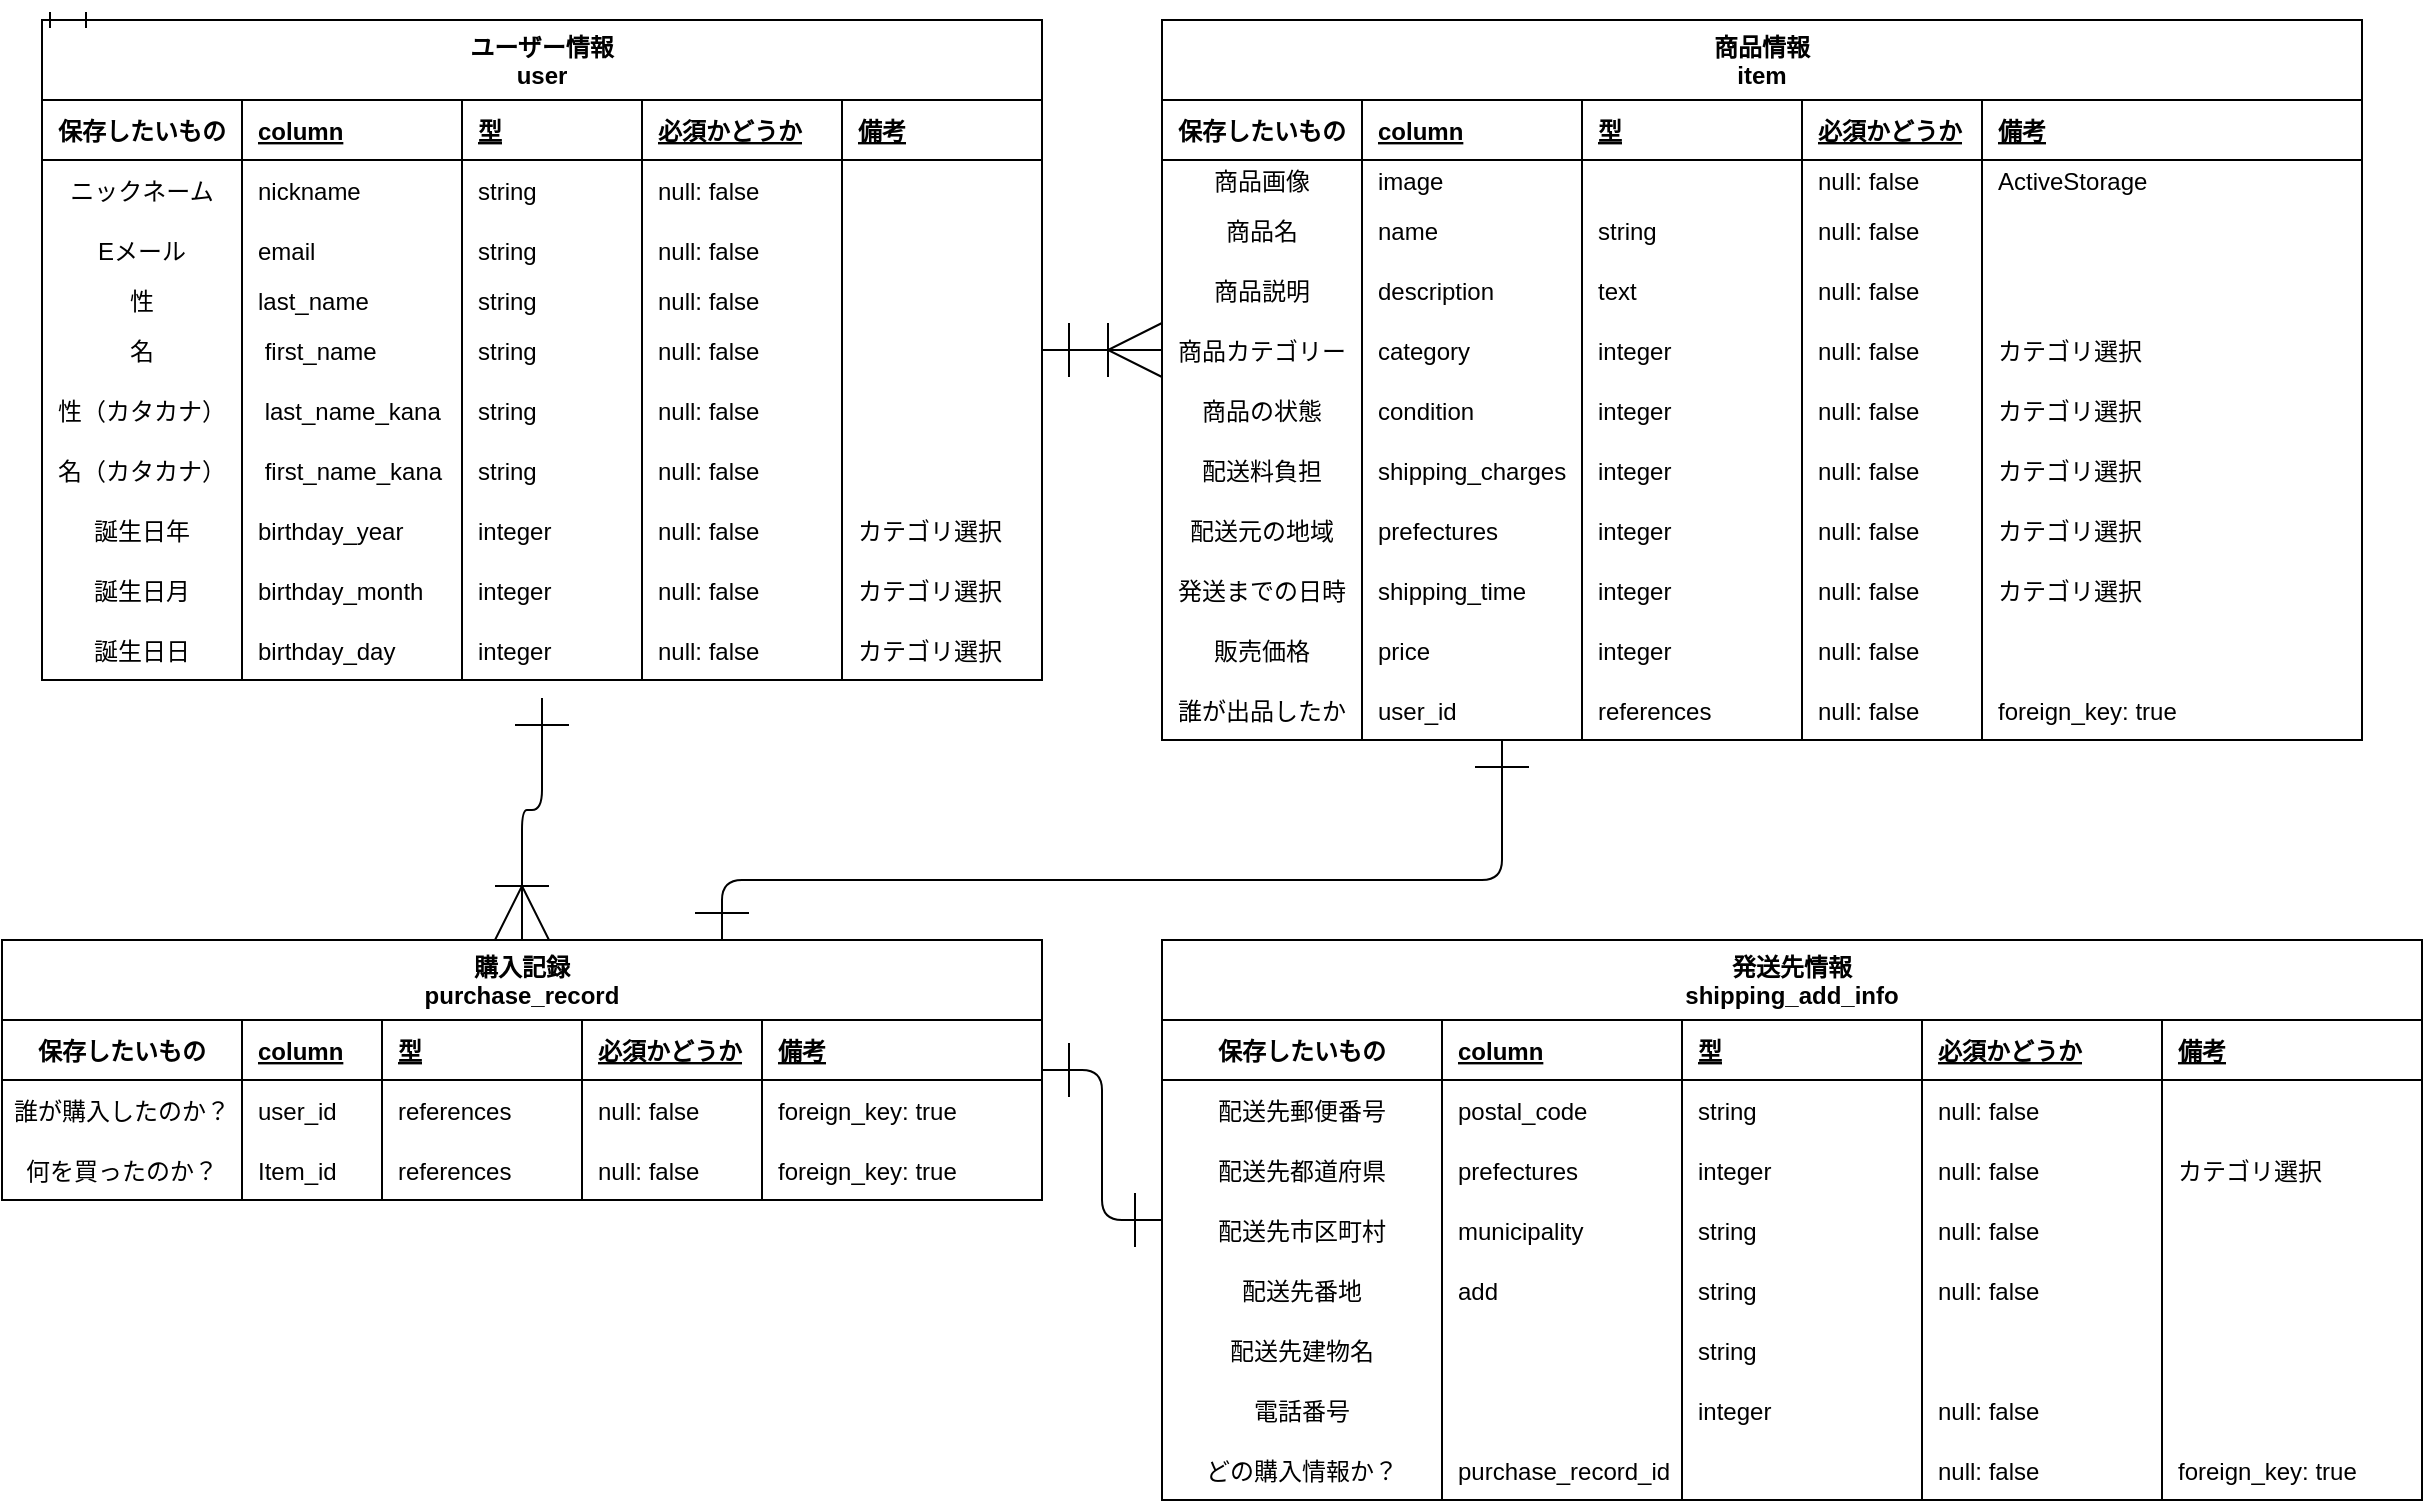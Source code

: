 <mxfile>
    <diagram id="cM_fN1VBo-i5EBFMYguv" name="ページ1">
        <mxGraphModel dx="1524" dy="680" grid="1" gridSize="10" guides="1" tooltips="1" connect="1" arrows="1" fold="1" page="1" pageScale="1" pageWidth="827" pageHeight="1169" math="0" shadow="0">
            <root>
                <mxCell id="0"/>
                <mxCell id="1" parent="0"/>
                <mxCell id="uvdAkfdV5YpjEirYYsNc-48" value="ユーザー情報&#10;user" style="shape=table;startSize=40;container=1;collapsible=1;childLayout=tableLayout;fixedRows=1;rowLines=0;fontStyle=1;align=center;resizeLast=1;" parent="1" vertex="1">
                    <mxGeometry x="10" y="240" width="500" height="330" as="geometry"/>
                </mxCell>
                <mxCell id="uvdAkfdV5YpjEirYYsNc-52" value="" style="shape=partialRectangle;collapsible=0;dropTarget=0;pointerEvents=0;fillColor=none;top=0;left=0;bottom=1;right=0;points=[[0,0.5],[1,0.5]];portConstraint=eastwest;" parent="uvdAkfdV5YpjEirYYsNc-48" vertex="1">
                    <mxGeometry y="40" width="500" height="30" as="geometry"/>
                </mxCell>
                <mxCell id="uvdAkfdV5YpjEirYYsNc-53" value="保存したいもの" style="shape=partialRectangle;connectable=0;fillColor=none;top=0;left=0;bottom=0;right=0;fontStyle=1;overflow=hidden;" parent="uvdAkfdV5YpjEirYYsNc-52" vertex="1">
                    <mxGeometry width="100" height="30" as="geometry"/>
                </mxCell>
                <mxCell id="uvdAkfdV5YpjEirYYsNc-54" value="column" style="shape=partialRectangle;connectable=0;fillColor=none;top=0;left=0;bottom=0;right=0;align=left;spacingLeft=6;fontStyle=5;overflow=hidden;" parent="uvdAkfdV5YpjEirYYsNc-52" vertex="1">
                    <mxGeometry x="100" width="110" height="30" as="geometry"/>
                </mxCell>
                <mxCell id="33" value="型" style="shape=partialRectangle;connectable=0;fillColor=none;top=0;left=0;bottom=0;right=0;align=left;spacingLeft=6;fontStyle=5;overflow=hidden;" parent="uvdAkfdV5YpjEirYYsNc-52" vertex="1">
                    <mxGeometry x="210" width="90" height="30" as="geometry"/>
                </mxCell>
                <mxCell id="uvdAkfdV5YpjEirYYsNc-62" value="必須かどうか" style="shape=partialRectangle;connectable=0;fillColor=none;top=0;left=0;bottom=0;right=0;align=left;spacingLeft=6;fontStyle=5;overflow=hidden;" parent="uvdAkfdV5YpjEirYYsNc-52" vertex="1">
                    <mxGeometry x="300" width="100" height="30" as="geometry"/>
                </mxCell>
                <mxCell id="66" value="備考" style="shape=partialRectangle;connectable=0;fillColor=none;top=0;left=0;bottom=0;right=0;align=left;spacingLeft=6;fontStyle=5;overflow=hidden;" vertex="1" parent="uvdAkfdV5YpjEirYYsNc-52">
                    <mxGeometry x="400" width="100" height="30" as="geometry"/>
                </mxCell>
                <mxCell id="uvdAkfdV5YpjEirYYsNc-55" value="" style="shape=partialRectangle;collapsible=0;dropTarget=0;pointerEvents=0;fillColor=none;top=0;left=0;bottom=0;right=0;points=[[0,0.5],[1,0.5]];portConstraint=eastwest;" parent="uvdAkfdV5YpjEirYYsNc-48" vertex="1">
                    <mxGeometry y="70" width="500" height="30" as="geometry"/>
                </mxCell>
                <mxCell id="uvdAkfdV5YpjEirYYsNc-56" value="ニックネーム" style="shape=partialRectangle;connectable=0;fillColor=none;top=0;left=0;bottom=0;right=0;editable=1;overflow=hidden;" parent="uvdAkfdV5YpjEirYYsNc-55" vertex="1">
                    <mxGeometry width="100" height="30" as="geometry"/>
                </mxCell>
                <mxCell id="uvdAkfdV5YpjEirYYsNc-57" value="nickname" style="shape=partialRectangle;connectable=0;fillColor=none;top=0;left=0;bottom=0;right=0;align=left;spacingLeft=6;overflow=hidden;" parent="uvdAkfdV5YpjEirYYsNc-55" vertex="1">
                    <mxGeometry x="100" width="110" height="30" as="geometry"/>
                </mxCell>
                <mxCell id="34" value="string" style="shape=partialRectangle;connectable=0;fillColor=none;top=0;left=0;bottom=0;right=0;align=left;spacingLeft=6;overflow=hidden;" parent="uvdAkfdV5YpjEirYYsNc-55" vertex="1">
                    <mxGeometry x="210" width="90" height="30" as="geometry"/>
                </mxCell>
                <mxCell id="uvdAkfdV5YpjEirYYsNc-63" value="null: false" style="shape=partialRectangle;connectable=0;fillColor=none;top=0;left=0;bottom=0;right=0;align=left;spacingLeft=6;overflow=hidden;" parent="uvdAkfdV5YpjEirYYsNc-55" vertex="1">
                    <mxGeometry x="300" width="100" height="30" as="geometry"/>
                </mxCell>
                <mxCell id="67" style="shape=partialRectangle;connectable=0;fillColor=none;top=0;left=0;bottom=0;right=0;align=left;spacingLeft=6;overflow=hidden;" vertex="1" parent="uvdAkfdV5YpjEirYYsNc-55">
                    <mxGeometry x="400" width="100" height="30" as="geometry"/>
                </mxCell>
                <mxCell id="uvdAkfdV5YpjEirYYsNc-58" value="" style="shape=partialRectangle;collapsible=0;dropTarget=0;pointerEvents=0;fillColor=none;top=0;left=0;bottom=0;right=0;points=[[0,0.5],[1,0.5]];portConstraint=eastwest;" parent="uvdAkfdV5YpjEirYYsNc-48" vertex="1">
                    <mxGeometry y="100" width="500" height="30" as="geometry"/>
                </mxCell>
                <mxCell id="uvdAkfdV5YpjEirYYsNc-59" value="Eメール" style="shape=partialRectangle;connectable=0;fillColor=none;top=0;left=0;bottom=0;right=0;editable=1;overflow=hidden;" parent="uvdAkfdV5YpjEirYYsNc-58" vertex="1">
                    <mxGeometry width="100" height="30" as="geometry"/>
                </mxCell>
                <mxCell id="uvdAkfdV5YpjEirYYsNc-60" value="email" style="shape=partialRectangle;connectable=0;fillColor=none;top=0;left=0;bottom=0;right=0;align=left;spacingLeft=6;overflow=hidden;" parent="uvdAkfdV5YpjEirYYsNc-58" vertex="1">
                    <mxGeometry x="100" width="110" height="30" as="geometry"/>
                </mxCell>
                <mxCell id="35" value="string" style="shape=partialRectangle;connectable=0;fillColor=none;top=0;left=0;bottom=0;right=0;align=left;spacingLeft=6;overflow=hidden;" parent="uvdAkfdV5YpjEirYYsNc-58" vertex="1">
                    <mxGeometry x="210" width="90" height="30" as="geometry"/>
                </mxCell>
                <mxCell id="uvdAkfdV5YpjEirYYsNc-64" value="null: false" style="shape=partialRectangle;connectable=0;fillColor=none;top=0;left=0;bottom=0;right=0;align=left;spacingLeft=6;overflow=hidden;" parent="uvdAkfdV5YpjEirYYsNc-58" vertex="1">
                    <mxGeometry x="300" width="100" height="30" as="geometry"/>
                </mxCell>
                <mxCell id="68" style="shape=partialRectangle;connectable=0;fillColor=none;top=0;left=0;bottom=0;right=0;align=left;spacingLeft=6;overflow=hidden;" vertex="1" parent="uvdAkfdV5YpjEirYYsNc-58">
                    <mxGeometry x="400" width="100" height="30" as="geometry"/>
                </mxCell>
                <mxCell id="uvdAkfdV5YpjEirYYsNc-80" value="" style="shape=partialRectangle;collapsible=0;dropTarget=0;pointerEvents=0;fillColor=none;top=0;left=0;bottom=0;right=0;points=[[0,0.5],[1,0.5]];portConstraint=eastwest;" parent="uvdAkfdV5YpjEirYYsNc-48" vertex="1">
                    <mxGeometry y="130" width="500" height="20" as="geometry"/>
                </mxCell>
                <mxCell id="uvdAkfdV5YpjEirYYsNc-81" value="性" style="shape=partialRectangle;connectable=0;fillColor=none;top=0;left=0;bottom=0;right=0;editable=1;overflow=hidden;" parent="uvdAkfdV5YpjEirYYsNc-80" vertex="1">
                    <mxGeometry width="100" height="20" as="geometry"/>
                </mxCell>
                <mxCell id="uvdAkfdV5YpjEirYYsNc-82" value="last_name" style="shape=partialRectangle;connectable=0;fillColor=none;top=0;left=0;bottom=0;right=0;align=left;spacingLeft=6;overflow=hidden;" parent="uvdAkfdV5YpjEirYYsNc-80" vertex="1">
                    <mxGeometry x="100" width="110" height="20" as="geometry"/>
                </mxCell>
                <mxCell id="36" value="string" style="shape=partialRectangle;connectable=0;fillColor=none;top=0;left=0;bottom=0;right=0;align=left;spacingLeft=6;overflow=hidden;" parent="uvdAkfdV5YpjEirYYsNc-80" vertex="1">
                    <mxGeometry x="210" width="90" height="20" as="geometry"/>
                </mxCell>
                <mxCell id="uvdAkfdV5YpjEirYYsNc-83" value="null: false" style="shape=partialRectangle;connectable=0;fillColor=none;top=0;left=0;bottom=0;right=0;align=left;spacingLeft=6;overflow=hidden;" parent="uvdAkfdV5YpjEirYYsNc-80" vertex="1">
                    <mxGeometry x="300" width="100" height="20" as="geometry"/>
                </mxCell>
                <mxCell id="69" style="shape=partialRectangle;connectable=0;fillColor=none;top=0;left=0;bottom=0;right=0;align=left;spacingLeft=6;overflow=hidden;" vertex="1" parent="uvdAkfdV5YpjEirYYsNc-80">
                    <mxGeometry x="400" width="100" height="20" as="geometry"/>
                </mxCell>
                <mxCell id="uvdAkfdV5YpjEirYYsNc-85" value="" style="shape=partialRectangle;collapsible=0;dropTarget=0;pointerEvents=0;fillColor=none;top=0;left=0;bottom=0;right=0;points=[[0,0.5],[1,0.5]];portConstraint=eastwest;" parent="uvdAkfdV5YpjEirYYsNc-48" vertex="1">
                    <mxGeometry y="150" width="500" height="30" as="geometry"/>
                </mxCell>
                <mxCell id="uvdAkfdV5YpjEirYYsNc-86" value="名" style="shape=partialRectangle;connectable=0;fillColor=none;top=0;left=0;bottom=0;right=0;editable=1;overflow=hidden;" parent="uvdAkfdV5YpjEirYYsNc-85" vertex="1">
                    <mxGeometry width="100" height="30" as="geometry"/>
                </mxCell>
                <mxCell id="uvdAkfdV5YpjEirYYsNc-87" value=" first_name" style="shape=partialRectangle;connectable=0;fillColor=none;top=0;left=0;bottom=0;right=0;align=left;spacingLeft=6;overflow=hidden;" parent="uvdAkfdV5YpjEirYYsNc-85" vertex="1">
                    <mxGeometry x="100" width="110" height="30" as="geometry"/>
                </mxCell>
                <mxCell id="37" value="string" style="shape=partialRectangle;connectable=0;fillColor=none;top=0;left=0;bottom=0;right=0;align=left;spacingLeft=6;overflow=hidden;" parent="uvdAkfdV5YpjEirYYsNc-85" vertex="1">
                    <mxGeometry x="210" width="90" height="30" as="geometry"/>
                </mxCell>
                <mxCell id="uvdAkfdV5YpjEirYYsNc-88" value="null: false" style="shape=partialRectangle;connectable=0;fillColor=none;top=0;left=0;bottom=0;right=0;align=left;spacingLeft=6;overflow=hidden;" parent="uvdAkfdV5YpjEirYYsNc-85" vertex="1">
                    <mxGeometry x="300" width="100" height="30" as="geometry"/>
                </mxCell>
                <mxCell id="70" style="shape=partialRectangle;connectable=0;fillColor=none;top=0;left=0;bottom=0;right=0;align=left;spacingLeft=6;overflow=hidden;" vertex="1" parent="uvdAkfdV5YpjEirYYsNc-85">
                    <mxGeometry x="400" width="100" height="30" as="geometry"/>
                </mxCell>
                <mxCell id="uvdAkfdV5YpjEirYYsNc-90" value="" style="shape=partialRectangle;collapsible=0;dropTarget=0;pointerEvents=0;fillColor=none;top=0;left=0;bottom=0;right=0;points=[[0,0.5],[1,0.5]];portConstraint=eastwest;" parent="uvdAkfdV5YpjEirYYsNc-48" vertex="1">
                    <mxGeometry y="180" width="500" height="30" as="geometry"/>
                </mxCell>
                <mxCell id="uvdAkfdV5YpjEirYYsNc-91" value="性（カタカナ）" style="shape=partialRectangle;connectable=0;fillColor=none;top=0;left=0;bottom=0;right=0;editable=1;overflow=hidden;" parent="uvdAkfdV5YpjEirYYsNc-90" vertex="1">
                    <mxGeometry width="100" height="30" as="geometry"/>
                </mxCell>
                <mxCell id="uvdAkfdV5YpjEirYYsNc-92" value=" last_name_kana" style="shape=partialRectangle;connectable=0;fillColor=none;top=0;left=0;bottom=0;right=0;align=left;spacingLeft=6;overflow=hidden;" parent="uvdAkfdV5YpjEirYYsNc-90" vertex="1">
                    <mxGeometry x="100" width="110" height="30" as="geometry"/>
                </mxCell>
                <mxCell id="38" value="string" style="shape=partialRectangle;connectable=0;fillColor=none;top=0;left=0;bottom=0;right=0;align=left;spacingLeft=6;overflow=hidden;" parent="uvdAkfdV5YpjEirYYsNc-90" vertex="1">
                    <mxGeometry x="210" width="90" height="30" as="geometry"/>
                </mxCell>
                <mxCell id="uvdAkfdV5YpjEirYYsNc-93" value="null: false" style="shape=partialRectangle;connectable=0;fillColor=none;top=0;left=0;bottom=0;right=0;align=left;spacingLeft=6;overflow=hidden;" parent="uvdAkfdV5YpjEirYYsNc-90" vertex="1">
                    <mxGeometry x="300" width="100" height="30" as="geometry"/>
                </mxCell>
                <mxCell id="71" style="shape=partialRectangle;connectable=0;fillColor=none;top=0;left=0;bottom=0;right=0;align=left;spacingLeft=6;overflow=hidden;" vertex="1" parent="uvdAkfdV5YpjEirYYsNc-90">
                    <mxGeometry x="400" width="100" height="30" as="geometry"/>
                </mxCell>
                <mxCell id="uvdAkfdV5YpjEirYYsNc-95" value="" style="shape=partialRectangle;collapsible=0;dropTarget=0;pointerEvents=0;fillColor=none;top=0;left=0;bottom=0;right=0;points=[[0,0.5],[1,0.5]];portConstraint=eastwest;" parent="uvdAkfdV5YpjEirYYsNc-48" vertex="1">
                    <mxGeometry y="210" width="500" height="30" as="geometry"/>
                </mxCell>
                <mxCell id="uvdAkfdV5YpjEirYYsNc-96" value="名（カタカナ）" style="shape=partialRectangle;connectable=0;fillColor=none;top=0;left=0;bottom=0;right=0;editable=1;overflow=hidden;" parent="uvdAkfdV5YpjEirYYsNc-95" vertex="1">
                    <mxGeometry width="100" height="30" as="geometry"/>
                </mxCell>
                <mxCell id="uvdAkfdV5YpjEirYYsNc-97" value=" first_name_kana" style="shape=partialRectangle;connectable=0;fillColor=none;top=0;left=0;bottom=0;right=0;align=left;spacingLeft=6;overflow=hidden;" parent="uvdAkfdV5YpjEirYYsNc-95" vertex="1">
                    <mxGeometry x="100" width="110" height="30" as="geometry"/>
                </mxCell>
                <mxCell id="39" value="string" style="shape=partialRectangle;connectable=0;fillColor=none;top=0;left=0;bottom=0;right=0;align=left;spacingLeft=6;overflow=hidden;" parent="uvdAkfdV5YpjEirYYsNc-95" vertex="1">
                    <mxGeometry x="210" width="90" height="30" as="geometry"/>
                </mxCell>
                <mxCell id="uvdAkfdV5YpjEirYYsNc-98" value="null: false" style="shape=partialRectangle;connectable=0;fillColor=none;top=0;left=0;bottom=0;right=0;align=left;spacingLeft=6;overflow=hidden;" parent="uvdAkfdV5YpjEirYYsNc-95" vertex="1">
                    <mxGeometry x="300" width="100" height="30" as="geometry"/>
                </mxCell>
                <mxCell id="72" style="shape=partialRectangle;connectable=0;fillColor=none;top=0;left=0;bottom=0;right=0;align=left;spacingLeft=6;overflow=hidden;" vertex="1" parent="uvdAkfdV5YpjEirYYsNc-95">
                    <mxGeometry x="400" width="100" height="30" as="geometry"/>
                </mxCell>
                <mxCell id="uvdAkfdV5YpjEirYYsNc-100" value="" style="shape=partialRectangle;collapsible=0;dropTarget=0;pointerEvents=0;fillColor=none;top=0;left=0;bottom=0;right=0;points=[[0,0.5],[1,0.5]];portConstraint=eastwest;" parent="uvdAkfdV5YpjEirYYsNc-48" vertex="1">
                    <mxGeometry y="240" width="500" height="30" as="geometry"/>
                </mxCell>
                <mxCell id="uvdAkfdV5YpjEirYYsNc-101" value="誕生日年" style="shape=partialRectangle;connectable=0;fillColor=none;top=0;left=0;bottom=0;right=0;editable=1;overflow=hidden;" parent="uvdAkfdV5YpjEirYYsNc-100" vertex="1">
                    <mxGeometry width="100" height="30" as="geometry"/>
                </mxCell>
                <mxCell id="uvdAkfdV5YpjEirYYsNc-102" value="birthday_year" style="shape=partialRectangle;connectable=0;fillColor=none;top=0;left=0;bottom=0;right=0;align=left;spacingLeft=6;overflow=hidden;" parent="uvdAkfdV5YpjEirYYsNc-100" vertex="1">
                    <mxGeometry x="100" width="110" height="30" as="geometry"/>
                </mxCell>
                <mxCell id="40" value="integer" style="shape=partialRectangle;connectable=0;fillColor=none;top=0;left=0;bottom=0;right=0;align=left;spacingLeft=6;overflow=hidden;" parent="uvdAkfdV5YpjEirYYsNc-100" vertex="1">
                    <mxGeometry x="210" width="90" height="30" as="geometry"/>
                </mxCell>
                <mxCell id="uvdAkfdV5YpjEirYYsNc-103" value="null: false" style="shape=partialRectangle;connectable=0;fillColor=none;top=0;left=0;bottom=0;right=0;align=left;spacingLeft=6;overflow=hidden;" parent="uvdAkfdV5YpjEirYYsNc-100" vertex="1">
                    <mxGeometry x="300" width="100" height="30" as="geometry"/>
                </mxCell>
                <mxCell id="73" value="カテゴリ選択" style="shape=partialRectangle;connectable=0;fillColor=none;top=0;left=0;bottom=0;right=0;align=left;spacingLeft=6;overflow=hidden;" vertex="1" parent="uvdAkfdV5YpjEirYYsNc-100">
                    <mxGeometry x="400" width="100" height="30" as="geometry"/>
                </mxCell>
                <mxCell id="uvdAkfdV5YpjEirYYsNc-146" value="" style="shape=partialRectangle;collapsible=0;dropTarget=0;pointerEvents=0;fillColor=none;top=0;left=0;bottom=0;right=0;points=[[0,0.5],[1,0.5]];portConstraint=eastwest;" parent="uvdAkfdV5YpjEirYYsNc-48" vertex="1">
                    <mxGeometry y="270" width="500" height="30" as="geometry"/>
                </mxCell>
                <mxCell id="uvdAkfdV5YpjEirYYsNc-147" value="誕生日月" style="shape=partialRectangle;connectable=0;fillColor=none;top=0;left=0;bottom=0;right=0;editable=1;overflow=hidden;" parent="uvdAkfdV5YpjEirYYsNc-146" vertex="1">
                    <mxGeometry width="100" height="30" as="geometry"/>
                </mxCell>
                <mxCell id="uvdAkfdV5YpjEirYYsNc-148" value="birthday_month" style="shape=partialRectangle;connectable=0;fillColor=none;top=0;left=0;bottom=0;right=0;align=left;spacingLeft=6;overflow=hidden;" parent="uvdAkfdV5YpjEirYYsNc-146" vertex="1">
                    <mxGeometry x="100" width="110" height="30" as="geometry"/>
                </mxCell>
                <mxCell id="41" value="integer" style="shape=partialRectangle;connectable=0;fillColor=none;top=0;left=0;bottom=0;right=0;align=left;spacingLeft=6;overflow=hidden;" parent="uvdAkfdV5YpjEirYYsNc-146" vertex="1">
                    <mxGeometry x="210" width="90" height="30" as="geometry"/>
                </mxCell>
                <mxCell id="uvdAkfdV5YpjEirYYsNc-149" value="null: false" style="shape=partialRectangle;connectable=0;fillColor=none;top=0;left=0;bottom=0;right=0;align=left;spacingLeft=6;overflow=hidden;" parent="uvdAkfdV5YpjEirYYsNc-146" vertex="1">
                    <mxGeometry x="300" width="100" height="30" as="geometry"/>
                </mxCell>
                <mxCell id="74" value="カテゴリ選択" style="shape=partialRectangle;connectable=0;fillColor=none;top=0;left=0;bottom=0;right=0;align=left;spacingLeft=6;overflow=hidden;" vertex="1" parent="uvdAkfdV5YpjEirYYsNc-146">
                    <mxGeometry x="400" width="100" height="30" as="geometry"/>
                </mxCell>
                <mxCell id="uvdAkfdV5YpjEirYYsNc-151" value="" style="shape=partialRectangle;collapsible=0;dropTarget=0;pointerEvents=0;fillColor=none;top=0;left=0;bottom=0;right=0;points=[[0,0.5],[1,0.5]];portConstraint=eastwest;" parent="uvdAkfdV5YpjEirYYsNc-48" vertex="1">
                    <mxGeometry y="300" width="500" height="30" as="geometry"/>
                </mxCell>
                <mxCell id="uvdAkfdV5YpjEirYYsNc-152" value="誕生日日" style="shape=partialRectangle;connectable=0;fillColor=none;top=0;left=0;bottom=0;right=0;editable=1;overflow=hidden;" parent="uvdAkfdV5YpjEirYYsNc-151" vertex="1">
                    <mxGeometry width="100" height="30" as="geometry"/>
                </mxCell>
                <mxCell id="uvdAkfdV5YpjEirYYsNc-153" value="birthday_day" style="shape=partialRectangle;connectable=0;fillColor=none;top=0;left=0;bottom=0;right=0;align=left;spacingLeft=6;overflow=hidden;" parent="uvdAkfdV5YpjEirYYsNc-151" vertex="1">
                    <mxGeometry x="100" width="110" height="30" as="geometry"/>
                </mxCell>
                <mxCell id="42" value="integer" style="shape=partialRectangle;connectable=0;fillColor=none;top=0;left=0;bottom=0;right=0;align=left;spacingLeft=6;overflow=hidden;" parent="uvdAkfdV5YpjEirYYsNc-151" vertex="1">
                    <mxGeometry x="210" width="90" height="30" as="geometry"/>
                </mxCell>
                <mxCell id="uvdAkfdV5YpjEirYYsNc-154" value="null: false" style="shape=partialRectangle;connectable=0;fillColor=none;top=0;left=0;bottom=0;right=0;align=left;spacingLeft=6;overflow=hidden;" parent="uvdAkfdV5YpjEirYYsNc-151" vertex="1">
                    <mxGeometry x="300" width="100" height="30" as="geometry"/>
                </mxCell>
                <mxCell id="75" value="カテゴリ選択" style="shape=partialRectangle;connectable=0;fillColor=none;top=0;left=0;bottom=0;right=0;align=left;spacingLeft=6;overflow=hidden;" vertex="1" parent="uvdAkfdV5YpjEirYYsNc-151">
                    <mxGeometry x="400" width="100" height="30" as="geometry"/>
                </mxCell>
                <mxCell id="uvdAkfdV5YpjEirYYsNc-161" value="商品情報&#10;item" style="shape=table;startSize=40;container=1;collapsible=1;childLayout=tableLayout;fixedRows=1;rowLines=0;fontStyle=1;align=center;resizeLast=1;" parent="1" vertex="1">
                    <mxGeometry x="570" y="240" width="600" height="360" as="geometry"/>
                </mxCell>
                <mxCell id="uvdAkfdV5YpjEirYYsNc-162" value="" style="shape=partialRectangle;collapsible=0;dropTarget=0;pointerEvents=0;fillColor=none;top=0;left=0;bottom=1;right=0;points=[[0,0.5],[1,0.5]];portConstraint=eastwest;" parent="uvdAkfdV5YpjEirYYsNc-161" vertex="1">
                    <mxGeometry y="40" width="600" height="30" as="geometry"/>
                </mxCell>
                <mxCell id="uvdAkfdV5YpjEirYYsNc-163" value="保存したいもの" style="shape=partialRectangle;connectable=0;fillColor=none;top=0;left=0;bottom=0;right=0;fontStyle=1;overflow=hidden;" parent="uvdAkfdV5YpjEirYYsNc-162" vertex="1">
                    <mxGeometry width="100" height="30" as="geometry"/>
                </mxCell>
                <mxCell id="uvdAkfdV5YpjEirYYsNc-164" value="column" style="shape=partialRectangle;connectable=0;fillColor=none;top=0;left=0;bottom=0;right=0;align=left;spacingLeft=6;fontStyle=5;overflow=hidden;" parent="uvdAkfdV5YpjEirYYsNc-162" vertex="1">
                    <mxGeometry x="100" width="110" height="30" as="geometry"/>
                </mxCell>
                <mxCell id="55" value="型" style="shape=partialRectangle;connectable=0;fillColor=none;top=0;left=0;bottom=0;right=0;align=left;spacingLeft=6;fontStyle=5;overflow=hidden;" parent="uvdAkfdV5YpjEirYYsNc-162" vertex="1">
                    <mxGeometry x="210" width="110" height="30" as="geometry"/>
                </mxCell>
                <mxCell id="uvdAkfdV5YpjEirYYsNc-165" value="必須かどうか" style="shape=partialRectangle;connectable=0;fillColor=none;top=0;left=0;bottom=0;right=0;align=left;spacingLeft=6;fontStyle=5;overflow=hidden;" parent="uvdAkfdV5YpjEirYYsNc-162" vertex="1">
                    <mxGeometry x="320" width="90" height="30" as="geometry"/>
                </mxCell>
                <mxCell id="79" value="備考" style="shape=partialRectangle;connectable=0;fillColor=none;top=0;left=0;bottom=0;right=0;align=left;spacingLeft=6;fontStyle=5;overflow=hidden;" vertex="1" parent="uvdAkfdV5YpjEirYYsNc-162">
                    <mxGeometry x="410" width="190" height="30" as="geometry"/>
                </mxCell>
                <mxCell id="uvdAkfdV5YpjEirYYsNc-167" value="" style="shape=partialRectangle;collapsible=0;dropTarget=0;pointerEvents=0;fillColor=none;top=0;left=0;bottom=0;right=0;points=[[0,0.5],[1,0.5]];portConstraint=eastwest;" parent="uvdAkfdV5YpjEirYYsNc-161" vertex="1">
                    <mxGeometry y="70" width="600" height="20" as="geometry"/>
                </mxCell>
                <mxCell id="uvdAkfdV5YpjEirYYsNc-168" value="商品画像" style="shape=partialRectangle;connectable=0;fillColor=none;top=0;left=0;bottom=0;right=0;editable=1;overflow=hidden;" parent="uvdAkfdV5YpjEirYYsNc-167" vertex="1">
                    <mxGeometry width="100" height="20" as="geometry"/>
                </mxCell>
                <mxCell id="uvdAkfdV5YpjEirYYsNc-169" value="image" style="shape=partialRectangle;connectable=0;fillColor=none;top=0;left=0;bottom=0;right=0;align=left;spacingLeft=6;overflow=hidden;" parent="uvdAkfdV5YpjEirYYsNc-167" vertex="1">
                    <mxGeometry x="100" width="110" height="20" as="geometry"/>
                </mxCell>
                <mxCell id="56" style="shape=partialRectangle;connectable=0;fillColor=none;top=0;left=0;bottom=0;right=0;align=left;spacingLeft=6;overflow=hidden;" parent="uvdAkfdV5YpjEirYYsNc-167" vertex="1">
                    <mxGeometry x="210" width="110" height="20" as="geometry"/>
                </mxCell>
                <mxCell id="uvdAkfdV5YpjEirYYsNc-170" value="null: false" style="shape=partialRectangle;connectable=0;fillColor=none;top=0;left=0;bottom=0;right=0;align=left;spacingLeft=6;overflow=hidden;" parent="uvdAkfdV5YpjEirYYsNc-167" vertex="1">
                    <mxGeometry x="320" width="90" height="20" as="geometry"/>
                </mxCell>
                <mxCell id="80" value="ActiveStorage" style="shape=partialRectangle;connectable=0;fillColor=none;top=0;left=0;bottom=0;right=0;align=left;spacingLeft=6;overflow=hidden;" vertex="1" parent="uvdAkfdV5YpjEirYYsNc-167">
                    <mxGeometry x="410" width="190" height="20" as="geometry"/>
                </mxCell>
                <mxCell id="uvdAkfdV5YpjEirYYsNc-172" value="" style="shape=partialRectangle;collapsible=0;dropTarget=0;pointerEvents=0;fillColor=none;top=0;left=0;bottom=0;right=0;points=[[0,0.5],[1,0.5]];portConstraint=eastwest;" parent="uvdAkfdV5YpjEirYYsNc-161" vertex="1">
                    <mxGeometry y="90" width="600" height="30" as="geometry"/>
                </mxCell>
                <mxCell id="uvdAkfdV5YpjEirYYsNc-173" value="商品名" style="shape=partialRectangle;connectable=0;fillColor=none;top=0;left=0;bottom=0;right=0;editable=1;overflow=hidden;" parent="uvdAkfdV5YpjEirYYsNc-172" vertex="1">
                    <mxGeometry width="100" height="30" as="geometry"/>
                </mxCell>
                <mxCell id="uvdAkfdV5YpjEirYYsNc-174" value="name" style="shape=partialRectangle;connectable=0;fillColor=none;top=0;left=0;bottom=0;right=0;align=left;spacingLeft=6;overflow=hidden;" parent="uvdAkfdV5YpjEirYYsNc-172" vertex="1">
                    <mxGeometry x="100" width="110" height="30" as="geometry"/>
                </mxCell>
                <mxCell id="57" value="string" style="shape=partialRectangle;connectable=0;fillColor=none;top=0;left=0;bottom=0;right=0;align=left;spacingLeft=6;overflow=hidden;" parent="uvdAkfdV5YpjEirYYsNc-172" vertex="1">
                    <mxGeometry x="210" width="110" height="30" as="geometry"/>
                </mxCell>
                <mxCell id="uvdAkfdV5YpjEirYYsNc-175" value="null: false" style="shape=partialRectangle;connectable=0;fillColor=none;top=0;left=0;bottom=0;right=0;align=left;spacingLeft=6;overflow=hidden;" parent="uvdAkfdV5YpjEirYYsNc-172" vertex="1">
                    <mxGeometry x="320" width="90" height="30" as="geometry"/>
                </mxCell>
                <mxCell id="81" style="shape=partialRectangle;connectable=0;fillColor=none;top=0;left=0;bottom=0;right=0;align=left;spacingLeft=6;overflow=hidden;" vertex="1" parent="uvdAkfdV5YpjEirYYsNc-172">
                    <mxGeometry x="410" width="190" height="30" as="geometry"/>
                </mxCell>
                <mxCell id="uvdAkfdV5YpjEirYYsNc-177" value="" style="shape=partialRectangle;collapsible=0;dropTarget=0;pointerEvents=0;fillColor=none;top=0;left=0;bottom=0;right=0;points=[[0,0.5],[1,0.5]];portConstraint=eastwest;" parent="uvdAkfdV5YpjEirYYsNc-161" vertex="1">
                    <mxGeometry y="120" width="600" height="30" as="geometry"/>
                </mxCell>
                <mxCell id="uvdAkfdV5YpjEirYYsNc-178" value="商品説明" style="shape=partialRectangle;connectable=0;fillColor=none;top=0;left=0;bottom=0;right=0;editable=1;overflow=hidden;" parent="uvdAkfdV5YpjEirYYsNc-177" vertex="1">
                    <mxGeometry width="100" height="30" as="geometry"/>
                </mxCell>
                <mxCell id="uvdAkfdV5YpjEirYYsNc-179" value="description" style="shape=partialRectangle;connectable=0;fillColor=none;top=0;left=0;bottom=0;right=0;align=left;spacingLeft=6;overflow=hidden;" parent="uvdAkfdV5YpjEirYYsNc-177" vertex="1">
                    <mxGeometry x="100" width="110" height="30" as="geometry"/>
                </mxCell>
                <mxCell id="58" value="text" style="shape=partialRectangle;connectable=0;fillColor=none;top=0;left=0;bottom=0;right=0;align=left;spacingLeft=6;overflow=hidden;" parent="uvdAkfdV5YpjEirYYsNc-177" vertex="1">
                    <mxGeometry x="210" width="110" height="30" as="geometry"/>
                </mxCell>
                <mxCell id="uvdAkfdV5YpjEirYYsNc-180" value="null: false" style="shape=partialRectangle;connectable=0;fillColor=none;top=0;left=0;bottom=0;right=0;align=left;spacingLeft=6;overflow=hidden;" parent="uvdAkfdV5YpjEirYYsNc-177" vertex="1">
                    <mxGeometry x="320" width="90" height="30" as="geometry"/>
                </mxCell>
                <mxCell id="82" style="shape=partialRectangle;connectable=0;fillColor=none;top=0;left=0;bottom=0;right=0;align=left;spacingLeft=6;overflow=hidden;" vertex="1" parent="uvdAkfdV5YpjEirYYsNc-177">
                    <mxGeometry x="410" width="190" height="30" as="geometry"/>
                </mxCell>
                <mxCell id="uvdAkfdV5YpjEirYYsNc-182" value="" style="shape=partialRectangle;collapsible=0;dropTarget=0;pointerEvents=0;fillColor=none;top=0;left=0;bottom=0;right=0;points=[[0,0.5],[1,0.5]];portConstraint=eastwest;" parent="uvdAkfdV5YpjEirYYsNc-161" vertex="1">
                    <mxGeometry y="150" width="600" height="30" as="geometry"/>
                </mxCell>
                <mxCell id="uvdAkfdV5YpjEirYYsNc-183" value="商品カテゴリー" style="shape=partialRectangle;connectable=0;fillColor=none;top=0;left=0;bottom=0;right=0;editable=1;overflow=hidden;" parent="uvdAkfdV5YpjEirYYsNc-182" vertex="1">
                    <mxGeometry width="100" height="30" as="geometry"/>
                </mxCell>
                <mxCell id="uvdAkfdV5YpjEirYYsNc-184" value="category" style="shape=partialRectangle;connectable=0;fillColor=none;top=0;left=0;bottom=0;right=0;align=left;spacingLeft=6;overflow=hidden;" parent="uvdAkfdV5YpjEirYYsNc-182" vertex="1">
                    <mxGeometry x="100" width="110" height="30" as="geometry"/>
                </mxCell>
                <mxCell id="59" value="integer" style="shape=partialRectangle;connectable=0;fillColor=none;top=0;left=0;bottom=0;right=0;align=left;spacingLeft=6;overflow=hidden;" parent="uvdAkfdV5YpjEirYYsNc-182" vertex="1">
                    <mxGeometry x="210" width="110" height="30" as="geometry"/>
                </mxCell>
                <mxCell id="uvdAkfdV5YpjEirYYsNc-185" value="null: false" style="shape=partialRectangle;connectable=0;fillColor=none;top=0;left=0;bottom=0;right=0;align=left;spacingLeft=6;overflow=hidden;" parent="uvdAkfdV5YpjEirYYsNc-182" vertex="1">
                    <mxGeometry x="320" width="90" height="30" as="geometry"/>
                </mxCell>
                <mxCell id="83" value="カテゴリ選択" style="shape=partialRectangle;connectable=0;fillColor=none;top=0;left=0;bottom=0;right=0;align=left;spacingLeft=6;overflow=hidden;" vertex="1" parent="uvdAkfdV5YpjEirYYsNc-182">
                    <mxGeometry x="410" width="190" height="30" as="geometry"/>
                </mxCell>
                <mxCell id="uvdAkfdV5YpjEirYYsNc-187" value="" style="shape=partialRectangle;collapsible=0;dropTarget=0;pointerEvents=0;fillColor=none;top=0;left=0;bottom=0;right=0;points=[[0,0.5],[1,0.5]];portConstraint=eastwest;" parent="uvdAkfdV5YpjEirYYsNc-161" vertex="1">
                    <mxGeometry y="180" width="600" height="30" as="geometry"/>
                </mxCell>
                <mxCell id="uvdAkfdV5YpjEirYYsNc-188" value="商品の状態" style="shape=partialRectangle;connectable=0;fillColor=none;top=0;left=0;bottom=0;right=0;editable=1;overflow=hidden;" parent="uvdAkfdV5YpjEirYYsNc-187" vertex="1">
                    <mxGeometry width="100" height="30" as="geometry"/>
                </mxCell>
                <mxCell id="uvdAkfdV5YpjEirYYsNc-189" value="condition" style="shape=partialRectangle;connectable=0;fillColor=none;top=0;left=0;bottom=0;right=0;align=left;spacingLeft=6;overflow=hidden;" parent="uvdAkfdV5YpjEirYYsNc-187" vertex="1">
                    <mxGeometry x="100" width="110" height="30" as="geometry"/>
                </mxCell>
                <mxCell id="60" value="integer" style="shape=partialRectangle;connectable=0;fillColor=none;top=0;left=0;bottom=0;right=0;align=left;spacingLeft=6;overflow=hidden;" parent="uvdAkfdV5YpjEirYYsNc-187" vertex="1">
                    <mxGeometry x="210" width="110" height="30" as="geometry"/>
                </mxCell>
                <mxCell id="uvdAkfdV5YpjEirYYsNc-190" value="null: false" style="shape=partialRectangle;connectable=0;fillColor=none;top=0;left=0;bottom=0;right=0;align=left;spacingLeft=6;overflow=hidden;" parent="uvdAkfdV5YpjEirYYsNc-187" vertex="1">
                    <mxGeometry x="320" width="90" height="30" as="geometry"/>
                </mxCell>
                <mxCell id="84" value="カテゴリ選択" style="shape=partialRectangle;connectable=0;fillColor=none;top=0;left=0;bottom=0;right=0;align=left;spacingLeft=6;overflow=hidden;" vertex="1" parent="uvdAkfdV5YpjEirYYsNc-187">
                    <mxGeometry x="410" width="190" height="30" as="geometry"/>
                </mxCell>
                <mxCell id="uvdAkfdV5YpjEirYYsNc-192" value="" style="shape=partialRectangle;collapsible=0;dropTarget=0;pointerEvents=0;fillColor=none;top=0;left=0;bottom=0;right=0;points=[[0,0.5],[1,0.5]];portConstraint=eastwest;" parent="uvdAkfdV5YpjEirYYsNc-161" vertex="1">
                    <mxGeometry y="210" width="600" height="30" as="geometry"/>
                </mxCell>
                <mxCell id="uvdAkfdV5YpjEirYYsNc-193" value="配送料負担" style="shape=partialRectangle;connectable=0;fillColor=none;top=0;left=0;bottom=0;right=0;editable=1;overflow=hidden;" parent="uvdAkfdV5YpjEirYYsNc-192" vertex="1">
                    <mxGeometry width="100" height="30" as="geometry"/>
                </mxCell>
                <mxCell id="uvdAkfdV5YpjEirYYsNc-194" value="shipping_charges" style="shape=partialRectangle;connectable=0;fillColor=none;top=0;left=0;bottom=0;right=0;align=left;spacingLeft=6;overflow=hidden;" parent="uvdAkfdV5YpjEirYYsNc-192" vertex="1">
                    <mxGeometry x="100" width="110" height="30" as="geometry"/>
                </mxCell>
                <mxCell id="61" value="integer" style="shape=partialRectangle;connectable=0;fillColor=none;top=0;left=0;bottom=0;right=0;align=left;spacingLeft=6;overflow=hidden;" parent="uvdAkfdV5YpjEirYYsNc-192" vertex="1">
                    <mxGeometry x="210" width="110" height="30" as="geometry"/>
                </mxCell>
                <mxCell id="uvdAkfdV5YpjEirYYsNc-195" value="null: false" style="shape=partialRectangle;connectable=0;fillColor=none;top=0;left=0;bottom=0;right=0;align=left;spacingLeft=6;overflow=hidden;" parent="uvdAkfdV5YpjEirYYsNc-192" vertex="1">
                    <mxGeometry x="320" width="90" height="30" as="geometry"/>
                </mxCell>
                <mxCell id="85" value="カテゴリ選択" style="shape=partialRectangle;connectable=0;fillColor=none;top=0;left=0;bottom=0;right=0;align=left;spacingLeft=6;overflow=hidden;" vertex="1" parent="uvdAkfdV5YpjEirYYsNc-192">
                    <mxGeometry x="410" width="190" height="30" as="geometry"/>
                </mxCell>
                <mxCell id="uvdAkfdV5YpjEirYYsNc-197" value="" style="shape=partialRectangle;collapsible=0;dropTarget=0;pointerEvents=0;fillColor=none;top=0;left=0;bottom=0;right=0;points=[[0,0.5],[1,0.5]];portConstraint=eastwest;" parent="uvdAkfdV5YpjEirYYsNc-161" vertex="1">
                    <mxGeometry y="240" width="600" height="30" as="geometry"/>
                </mxCell>
                <mxCell id="uvdAkfdV5YpjEirYYsNc-198" value="配送元の地域" style="shape=partialRectangle;connectable=0;fillColor=none;top=0;left=0;bottom=0;right=0;editable=1;overflow=hidden;" parent="uvdAkfdV5YpjEirYYsNc-197" vertex="1">
                    <mxGeometry width="100" height="30" as="geometry"/>
                </mxCell>
                <mxCell id="uvdAkfdV5YpjEirYYsNc-199" value="prefectures" style="shape=partialRectangle;connectable=0;fillColor=none;top=0;left=0;bottom=0;right=0;align=left;spacingLeft=6;overflow=hidden;" parent="uvdAkfdV5YpjEirYYsNc-197" vertex="1">
                    <mxGeometry x="100" width="110" height="30" as="geometry"/>
                </mxCell>
                <mxCell id="62" value="integer" style="shape=partialRectangle;connectable=0;fillColor=none;top=0;left=0;bottom=0;right=0;align=left;spacingLeft=6;overflow=hidden;" parent="uvdAkfdV5YpjEirYYsNc-197" vertex="1">
                    <mxGeometry x="210" width="110" height="30" as="geometry"/>
                </mxCell>
                <mxCell id="uvdAkfdV5YpjEirYYsNc-200" value="null: false" style="shape=partialRectangle;connectable=0;fillColor=none;top=0;left=0;bottom=0;right=0;align=left;spacingLeft=6;overflow=hidden;" parent="uvdAkfdV5YpjEirYYsNc-197" vertex="1">
                    <mxGeometry x="320" width="90" height="30" as="geometry"/>
                </mxCell>
                <mxCell id="86" value="カテゴリ選択" style="shape=partialRectangle;connectable=0;fillColor=none;top=0;left=0;bottom=0;right=0;align=left;spacingLeft=6;overflow=hidden;" vertex="1" parent="uvdAkfdV5YpjEirYYsNc-197">
                    <mxGeometry x="410" width="190" height="30" as="geometry"/>
                </mxCell>
                <mxCell id="uvdAkfdV5YpjEirYYsNc-202" value="" style="shape=partialRectangle;collapsible=0;dropTarget=0;pointerEvents=0;fillColor=none;top=0;left=0;bottom=0;right=0;points=[[0,0.5],[1,0.5]];portConstraint=eastwest;" parent="uvdAkfdV5YpjEirYYsNc-161" vertex="1">
                    <mxGeometry y="270" width="600" height="30" as="geometry"/>
                </mxCell>
                <mxCell id="uvdAkfdV5YpjEirYYsNc-203" value="発送までの日時" style="shape=partialRectangle;connectable=0;fillColor=none;top=0;left=0;bottom=0;right=0;editable=1;overflow=hidden;" parent="uvdAkfdV5YpjEirYYsNc-202" vertex="1">
                    <mxGeometry width="100" height="30" as="geometry"/>
                </mxCell>
                <mxCell id="uvdAkfdV5YpjEirYYsNc-204" value="shipping_time" style="shape=partialRectangle;connectable=0;fillColor=none;top=0;left=0;bottom=0;right=0;align=left;spacingLeft=6;overflow=hidden;" parent="uvdAkfdV5YpjEirYYsNc-202" vertex="1">
                    <mxGeometry x="100" width="110" height="30" as="geometry"/>
                </mxCell>
                <mxCell id="63" value="integer" style="shape=partialRectangle;connectable=0;fillColor=none;top=0;left=0;bottom=0;right=0;align=left;spacingLeft=6;overflow=hidden;" parent="uvdAkfdV5YpjEirYYsNc-202" vertex="1">
                    <mxGeometry x="210" width="110" height="30" as="geometry"/>
                </mxCell>
                <mxCell id="uvdAkfdV5YpjEirYYsNc-205" value="null: false" style="shape=partialRectangle;connectable=0;fillColor=none;top=0;left=0;bottom=0;right=0;align=left;spacingLeft=6;overflow=hidden;" parent="uvdAkfdV5YpjEirYYsNc-202" vertex="1">
                    <mxGeometry x="320" width="90" height="30" as="geometry"/>
                </mxCell>
                <mxCell id="87" value="カテゴリ選択" style="shape=partialRectangle;connectable=0;fillColor=none;top=0;left=0;bottom=0;right=0;align=left;spacingLeft=6;overflow=hidden;" vertex="1" parent="uvdAkfdV5YpjEirYYsNc-202">
                    <mxGeometry x="410" width="190" height="30" as="geometry"/>
                </mxCell>
                <mxCell id="uvdAkfdV5YpjEirYYsNc-207" value="" style="shape=partialRectangle;collapsible=0;dropTarget=0;pointerEvents=0;fillColor=none;top=0;left=0;bottom=0;right=0;points=[[0,0.5],[1,0.5]];portConstraint=eastwest;" parent="uvdAkfdV5YpjEirYYsNc-161" vertex="1">
                    <mxGeometry y="300" width="600" height="30" as="geometry"/>
                </mxCell>
                <mxCell id="uvdAkfdV5YpjEirYYsNc-208" value="販売価格" style="shape=partialRectangle;connectable=0;fillColor=none;top=0;left=0;bottom=0;right=0;editable=1;overflow=hidden;" parent="uvdAkfdV5YpjEirYYsNc-207" vertex="1">
                    <mxGeometry width="100" height="30" as="geometry"/>
                </mxCell>
                <mxCell id="uvdAkfdV5YpjEirYYsNc-209" value="price" style="shape=partialRectangle;connectable=0;fillColor=none;top=0;left=0;bottom=0;right=0;align=left;spacingLeft=6;overflow=hidden;" parent="uvdAkfdV5YpjEirYYsNc-207" vertex="1">
                    <mxGeometry x="100" width="110" height="30" as="geometry"/>
                </mxCell>
                <mxCell id="64" value="integer" style="shape=partialRectangle;connectable=0;fillColor=none;top=0;left=0;bottom=0;right=0;align=left;spacingLeft=6;overflow=hidden;" parent="uvdAkfdV5YpjEirYYsNc-207" vertex="1">
                    <mxGeometry x="210" width="110" height="30" as="geometry"/>
                </mxCell>
                <mxCell id="uvdAkfdV5YpjEirYYsNc-210" value="null: false" style="shape=partialRectangle;connectable=0;fillColor=none;top=0;left=0;bottom=0;right=0;align=left;spacingLeft=6;overflow=hidden;" parent="uvdAkfdV5YpjEirYYsNc-207" vertex="1">
                    <mxGeometry x="320" width="90" height="30" as="geometry"/>
                </mxCell>
                <mxCell id="88" style="shape=partialRectangle;connectable=0;fillColor=none;top=0;left=0;bottom=0;right=0;align=left;spacingLeft=6;overflow=hidden;" vertex="1" parent="uvdAkfdV5YpjEirYYsNc-207">
                    <mxGeometry x="410" width="190" height="30" as="geometry"/>
                </mxCell>
                <mxCell id="uvdAkfdV5YpjEirYYsNc-375" value="" style="shape=partialRectangle;collapsible=0;dropTarget=0;pointerEvents=0;fillColor=none;top=0;left=0;bottom=0;right=0;points=[[0,0.5],[1,0.5]];portConstraint=eastwest;" parent="uvdAkfdV5YpjEirYYsNc-161" vertex="1">
                    <mxGeometry y="330" width="600" height="30" as="geometry"/>
                </mxCell>
                <mxCell id="uvdAkfdV5YpjEirYYsNc-376" value="誰が出品したか" style="shape=partialRectangle;connectable=0;fillColor=none;top=0;left=0;bottom=0;right=0;editable=1;overflow=hidden;" parent="uvdAkfdV5YpjEirYYsNc-375" vertex="1">
                    <mxGeometry width="100" height="30" as="geometry"/>
                </mxCell>
                <mxCell id="uvdAkfdV5YpjEirYYsNc-377" value="user_id" style="shape=partialRectangle;connectable=0;fillColor=none;top=0;left=0;bottom=0;right=0;align=left;spacingLeft=6;overflow=hidden;" parent="uvdAkfdV5YpjEirYYsNc-375" vertex="1">
                    <mxGeometry x="100" width="110" height="30" as="geometry"/>
                </mxCell>
                <mxCell id="65" value="references" style="shape=partialRectangle;connectable=0;fillColor=none;top=0;left=0;bottom=0;right=0;align=left;spacingLeft=6;overflow=hidden;" parent="uvdAkfdV5YpjEirYYsNc-375" vertex="1">
                    <mxGeometry x="210" width="110" height="30" as="geometry"/>
                </mxCell>
                <mxCell id="uvdAkfdV5YpjEirYYsNc-378" value="null: false" style="shape=partialRectangle;connectable=0;fillColor=none;top=0;left=0;bottom=0;right=0;align=left;spacingLeft=6;overflow=hidden;" parent="uvdAkfdV5YpjEirYYsNc-375" vertex="1">
                    <mxGeometry x="320" width="90" height="30" as="geometry"/>
                </mxCell>
                <mxCell id="89" value="foreign_key: true" style="shape=partialRectangle;connectable=0;fillColor=none;top=0;left=0;bottom=0;right=0;align=left;spacingLeft=6;overflow=hidden;" vertex="1" parent="uvdAkfdV5YpjEirYYsNc-375">
                    <mxGeometry x="410" width="190" height="30" as="geometry"/>
                </mxCell>
                <mxCell id="uvdAkfdV5YpjEirYYsNc-263" value="購入記録&#10;purchase_record" style="shape=table;startSize=40;container=1;collapsible=1;childLayout=tableLayout;fixedRows=1;rowLines=0;fontStyle=1;align=center;resizeLast=1;" parent="1" vertex="1">
                    <mxGeometry x="-10" y="700" width="520" height="130" as="geometry"/>
                </mxCell>
                <mxCell id="uvdAkfdV5YpjEirYYsNc-264" value="" style="shape=partialRectangle;collapsible=0;dropTarget=0;pointerEvents=0;fillColor=none;top=0;left=0;bottom=1;right=0;points=[[0,0.5],[1,0.5]];portConstraint=eastwest;" parent="uvdAkfdV5YpjEirYYsNc-263" vertex="1">
                    <mxGeometry y="40" width="520" height="30" as="geometry"/>
                </mxCell>
                <mxCell id="uvdAkfdV5YpjEirYYsNc-265" value="保存したいもの" style="shape=partialRectangle;connectable=0;fillColor=none;top=0;left=0;bottom=0;right=0;fontStyle=1;overflow=hidden;" parent="uvdAkfdV5YpjEirYYsNc-264" vertex="1">
                    <mxGeometry width="120" height="30" as="geometry"/>
                </mxCell>
                <mxCell id="uvdAkfdV5YpjEirYYsNc-266" value="column" style="shape=partialRectangle;connectable=0;fillColor=none;top=0;left=0;bottom=0;right=0;align=left;spacingLeft=6;fontStyle=5;overflow=hidden;" parent="uvdAkfdV5YpjEirYYsNc-264" vertex="1">
                    <mxGeometry x="120" width="70" height="30" as="geometry"/>
                </mxCell>
                <mxCell id="44" value="型" style="shape=partialRectangle;connectable=0;fillColor=none;top=0;left=0;bottom=0;right=0;align=left;spacingLeft=6;fontStyle=5;overflow=hidden;" parent="uvdAkfdV5YpjEirYYsNc-264" vertex="1">
                    <mxGeometry x="190" width="100" height="30" as="geometry"/>
                </mxCell>
                <mxCell id="uvdAkfdV5YpjEirYYsNc-267" value="必須かどうか" style="shape=partialRectangle;connectable=0;fillColor=none;top=0;left=0;bottom=0;right=0;align=left;spacingLeft=6;fontStyle=5;overflow=hidden;" parent="uvdAkfdV5YpjEirYYsNc-264" vertex="1">
                    <mxGeometry x="290" width="90" height="30" as="geometry"/>
                </mxCell>
                <mxCell id="uvdAkfdV5YpjEirYYsNc-268" value="備考" style="shape=partialRectangle;connectable=0;fillColor=none;top=0;left=0;bottom=0;right=0;align=left;spacingLeft=6;fontStyle=5;overflow=hidden;" parent="uvdAkfdV5YpjEirYYsNc-264" vertex="1">
                    <mxGeometry x="380" width="140" height="30" as="geometry"/>
                </mxCell>
                <mxCell id="uvdAkfdV5YpjEirYYsNc-446" value="" style="shape=partialRectangle;collapsible=0;dropTarget=0;pointerEvents=0;fillColor=none;top=0;left=0;bottom=0;right=0;points=[[0,0.5],[1,0.5]];portConstraint=eastwest;" parent="uvdAkfdV5YpjEirYYsNc-263" vertex="1">
                    <mxGeometry y="70" width="520" height="30" as="geometry"/>
                </mxCell>
                <mxCell id="uvdAkfdV5YpjEirYYsNc-447" value="誰が購入したのか？" style="shape=partialRectangle;connectable=0;fillColor=none;top=0;left=0;bottom=0;right=0;editable=1;overflow=hidden;" parent="uvdAkfdV5YpjEirYYsNc-446" vertex="1">
                    <mxGeometry width="120" height="30" as="geometry"/>
                </mxCell>
                <mxCell id="uvdAkfdV5YpjEirYYsNc-448" value="user_id" style="shape=partialRectangle;connectable=0;fillColor=none;top=0;left=0;bottom=0;right=0;align=left;spacingLeft=6;overflow=hidden;" parent="uvdAkfdV5YpjEirYYsNc-446" vertex="1">
                    <mxGeometry x="120" width="70" height="30" as="geometry"/>
                </mxCell>
                <mxCell id="45" value="references" style="shape=partialRectangle;connectable=0;fillColor=none;top=0;left=0;bottom=0;right=0;align=left;spacingLeft=6;overflow=hidden;" parent="uvdAkfdV5YpjEirYYsNc-446" vertex="1">
                    <mxGeometry x="190" width="100" height="30" as="geometry"/>
                </mxCell>
                <mxCell id="uvdAkfdV5YpjEirYYsNc-449" value="null: false" style="shape=partialRectangle;connectable=0;fillColor=none;top=0;left=0;bottom=0;right=0;align=left;spacingLeft=6;overflow=hidden;" parent="uvdAkfdV5YpjEirYYsNc-446" vertex="1">
                    <mxGeometry x="290" width="90" height="30" as="geometry"/>
                </mxCell>
                <mxCell id="uvdAkfdV5YpjEirYYsNc-450" value="foreign_key: true" style="shape=partialRectangle;connectable=0;fillColor=none;top=0;left=0;bottom=0;right=0;align=left;spacingLeft=6;overflow=hidden;" parent="uvdAkfdV5YpjEirYYsNc-446" vertex="1">
                    <mxGeometry x="380" width="140" height="30" as="geometry"/>
                </mxCell>
                <mxCell id="6" value="" style="shape=partialRectangle;collapsible=0;dropTarget=0;pointerEvents=0;fillColor=none;top=0;left=0;bottom=0;right=0;points=[[0,0.5],[1,0.5]];portConstraint=eastwest;" parent="uvdAkfdV5YpjEirYYsNc-263" vertex="1">
                    <mxGeometry y="100" width="520" height="30" as="geometry"/>
                </mxCell>
                <mxCell id="7" value="何を買ったのか？" style="shape=partialRectangle;connectable=0;fillColor=none;top=0;left=0;bottom=0;right=0;editable=1;overflow=hidden;" parent="6" vertex="1">
                    <mxGeometry width="120" height="30" as="geometry"/>
                </mxCell>
                <mxCell id="8" value="Item_id" style="shape=partialRectangle;connectable=0;fillColor=none;top=0;left=0;bottom=0;right=0;align=left;spacingLeft=6;overflow=hidden;" parent="6" vertex="1">
                    <mxGeometry x="120" width="70" height="30" as="geometry"/>
                </mxCell>
                <mxCell id="46" value="references" style="shape=partialRectangle;connectable=0;fillColor=none;top=0;left=0;bottom=0;right=0;align=left;spacingLeft=6;overflow=hidden;" parent="6" vertex="1">
                    <mxGeometry x="190" width="100" height="30" as="geometry"/>
                </mxCell>
                <mxCell id="9" value="null: false" style="shape=partialRectangle;connectable=0;fillColor=none;top=0;left=0;bottom=0;right=0;align=left;spacingLeft=6;overflow=hidden;" parent="6" vertex="1">
                    <mxGeometry x="290" width="90" height="30" as="geometry"/>
                </mxCell>
                <mxCell id="10" value="foreign_key: true" style="shape=partialRectangle;connectable=0;fillColor=none;top=0;left=0;bottom=0;right=0;align=left;spacingLeft=6;overflow=hidden;" parent="6" vertex="1">
                    <mxGeometry x="380" width="140" height="30" as="geometry"/>
                </mxCell>
                <mxCell id="uvdAkfdV5YpjEirYYsNc-315" value="発送先情報&#10;shipping_add_info" style="shape=table;startSize=40;container=1;collapsible=1;childLayout=tableLayout;fixedRows=1;rowLines=0;fontStyle=1;align=center;resizeLast=1;" parent="1" vertex="1">
                    <mxGeometry x="570" y="700" width="630" height="280" as="geometry"/>
                </mxCell>
                <mxCell id="uvdAkfdV5YpjEirYYsNc-316" value="" style="shape=partialRectangle;collapsible=0;dropTarget=0;pointerEvents=0;fillColor=none;top=0;left=0;bottom=1;right=0;points=[[0,0.5],[1,0.5]];portConstraint=eastwest;" parent="uvdAkfdV5YpjEirYYsNc-315" vertex="1">
                    <mxGeometry y="40" width="630" height="30" as="geometry"/>
                </mxCell>
                <mxCell id="uvdAkfdV5YpjEirYYsNc-317" value="保存したいもの" style="shape=partialRectangle;connectable=0;fillColor=none;top=0;left=0;bottom=0;right=0;fontStyle=1;overflow=hidden;" parent="uvdAkfdV5YpjEirYYsNc-316" vertex="1">
                    <mxGeometry width="140" height="30" as="geometry"/>
                </mxCell>
                <mxCell id="uvdAkfdV5YpjEirYYsNc-318" value="column" style="shape=partialRectangle;connectable=0;fillColor=none;top=0;left=0;bottom=0;right=0;align=left;spacingLeft=6;fontStyle=5;overflow=hidden;" parent="uvdAkfdV5YpjEirYYsNc-316" vertex="1">
                    <mxGeometry x="140" width="120" height="30" as="geometry"/>
                </mxCell>
                <mxCell id="47" value="型" style="shape=partialRectangle;connectable=0;fillColor=none;top=0;left=0;bottom=0;right=0;align=left;spacingLeft=6;fontStyle=5;overflow=hidden;" parent="uvdAkfdV5YpjEirYYsNc-316" vertex="1">
                    <mxGeometry x="260" width="120" height="30" as="geometry"/>
                </mxCell>
                <mxCell id="uvdAkfdV5YpjEirYYsNc-319" value="必須かどうか" style="shape=partialRectangle;connectable=0;fillColor=none;top=0;left=0;bottom=0;right=0;align=left;spacingLeft=6;fontStyle=5;overflow=hidden;" parent="uvdAkfdV5YpjEirYYsNc-316" vertex="1">
                    <mxGeometry x="380" width="120" height="30" as="geometry"/>
                </mxCell>
                <mxCell id="uvdAkfdV5YpjEirYYsNc-320" value="備考" style="shape=partialRectangle;connectable=0;fillColor=none;top=0;left=0;bottom=0;right=0;align=left;spacingLeft=6;fontStyle=5;overflow=hidden;" parent="uvdAkfdV5YpjEirYYsNc-316" vertex="1">
                    <mxGeometry x="500" width="130" height="30" as="geometry"/>
                </mxCell>
                <mxCell id="uvdAkfdV5YpjEirYYsNc-284" value="" style="shape=partialRectangle;collapsible=0;dropTarget=0;pointerEvents=0;fillColor=none;top=0;left=0;bottom=0;right=0;points=[[0,0.5],[1,0.5]];portConstraint=eastwest;" parent="uvdAkfdV5YpjEirYYsNc-315" vertex="1">
                    <mxGeometry y="70" width="630" height="30" as="geometry"/>
                </mxCell>
                <mxCell id="uvdAkfdV5YpjEirYYsNc-285" value="配送先郵便番号" style="shape=partialRectangle;connectable=0;fillColor=none;top=0;left=0;bottom=0;right=0;editable=1;overflow=hidden;" parent="uvdAkfdV5YpjEirYYsNc-284" vertex="1">
                    <mxGeometry width="140" height="30" as="geometry"/>
                </mxCell>
                <mxCell id="uvdAkfdV5YpjEirYYsNc-286" value="postal_code" style="shape=partialRectangle;connectable=0;fillColor=none;top=0;left=0;bottom=0;right=0;align=left;spacingLeft=6;overflow=hidden;" parent="uvdAkfdV5YpjEirYYsNc-284" vertex="1">
                    <mxGeometry x="140" width="120" height="30" as="geometry"/>
                </mxCell>
                <mxCell id="48" value="string" style="shape=partialRectangle;connectable=0;fillColor=none;top=0;left=0;bottom=0;right=0;align=left;spacingLeft=6;overflow=hidden;" parent="uvdAkfdV5YpjEirYYsNc-284" vertex="1">
                    <mxGeometry x="260" width="120" height="30" as="geometry"/>
                </mxCell>
                <mxCell id="uvdAkfdV5YpjEirYYsNc-287" value="null: false" style="shape=partialRectangle;connectable=0;fillColor=none;top=0;left=0;bottom=0;right=0;align=left;spacingLeft=6;overflow=hidden;" parent="uvdAkfdV5YpjEirYYsNc-284" vertex="1">
                    <mxGeometry x="380" width="120" height="30" as="geometry"/>
                </mxCell>
                <mxCell id="uvdAkfdV5YpjEirYYsNc-288" style="shape=partialRectangle;connectable=0;fillColor=none;top=0;left=0;bottom=0;right=0;align=left;spacingLeft=6;overflow=hidden;" parent="uvdAkfdV5YpjEirYYsNc-284" vertex="1">
                    <mxGeometry x="500" width="130" height="30" as="geometry"/>
                </mxCell>
                <mxCell id="uvdAkfdV5YpjEirYYsNc-289" value="" style="shape=partialRectangle;collapsible=0;dropTarget=0;pointerEvents=0;fillColor=none;top=0;left=0;bottom=0;right=0;points=[[0,0.5],[1,0.5]];portConstraint=eastwest;" parent="uvdAkfdV5YpjEirYYsNc-315" vertex="1">
                    <mxGeometry y="100" width="630" height="30" as="geometry"/>
                </mxCell>
                <mxCell id="uvdAkfdV5YpjEirYYsNc-290" value="配送先都道府県" style="shape=partialRectangle;connectable=0;fillColor=none;top=0;left=0;bottom=0;right=0;editable=1;overflow=hidden;" parent="uvdAkfdV5YpjEirYYsNc-289" vertex="1">
                    <mxGeometry width="140" height="30" as="geometry"/>
                </mxCell>
                <mxCell id="uvdAkfdV5YpjEirYYsNc-291" value="prefectures" style="shape=partialRectangle;connectable=0;fillColor=none;top=0;left=0;bottom=0;right=0;align=left;spacingLeft=6;overflow=hidden;" parent="uvdAkfdV5YpjEirYYsNc-289" vertex="1">
                    <mxGeometry x="140" width="120" height="30" as="geometry"/>
                </mxCell>
                <mxCell id="49" value="integer" style="shape=partialRectangle;connectable=0;fillColor=none;top=0;left=0;bottom=0;right=0;align=left;spacingLeft=6;overflow=hidden;" parent="uvdAkfdV5YpjEirYYsNc-289" vertex="1">
                    <mxGeometry x="260" width="120" height="30" as="geometry"/>
                </mxCell>
                <mxCell id="uvdAkfdV5YpjEirYYsNc-292" value="null: false" style="shape=partialRectangle;connectable=0;fillColor=none;top=0;left=0;bottom=0;right=0;align=left;spacingLeft=6;overflow=hidden;" parent="uvdAkfdV5YpjEirYYsNc-289" vertex="1">
                    <mxGeometry x="380" width="120" height="30" as="geometry"/>
                </mxCell>
                <mxCell id="uvdAkfdV5YpjEirYYsNc-293" value="カテゴリ選択" style="shape=partialRectangle;connectable=0;fillColor=none;top=0;left=0;bottom=0;right=0;align=left;spacingLeft=6;overflow=hidden;" parent="uvdAkfdV5YpjEirYYsNc-289" vertex="1">
                    <mxGeometry x="500" width="130" height="30" as="geometry"/>
                </mxCell>
                <mxCell id="uvdAkfdV5YpjEirYYsNc-294" value="" style="shape=partialRectangle;collapsible=0;dropTarget=0;pointerEvents=0;fillColor=none;top=0;left=0;bottom=0;right=0;points=[[0,0.5],[1,0.5]];portConstraint=eastwest;" parent="uvdAkfdV5YpjEirYYsNc-315" vertex="1">
                    <mxGeometry y="130" width="630" height="30" as="geometry"/>
                </mxCell>
                <mxCell id="uvdAkfdV5YpjEirYYsNc-295" value="配送先市区町村" style="shape=partialRectangle;connectable=0;fillColor=none;top=0;left=0;bottom=0;right=0;editable=1;overflow=hidden;" parent="uvdAkfdV5YpjEirYYsNc-294" vertex="1">
                    <mxGeometry width="140" height="30" as="geometry"/>
                </mxCell>
                <mxCell id="uvdAkfdV5YpjEirYYsNc-296" value="municipality" style="shape=partialRectangle;connectable=0;fillColor=none;top=0;left=0;bottom=0;right=0;align=left;spacingLeft=6;overflow=hidden;" parent="uvdAkfdV5YpjEirYYsNc-294" vertex="1">
                    <mxGeometry x="140" width="120" height="30" as="geometry"/>
                </mxCell>
                <mxCell id="50" value="string" style="shape=partialRectangle;connectable=0;fillColor=none;top=0;left=0;bottom=0;right=0;align=left;spacingLeft=6;overflow=hidden;" parent="uvdAkfdV5YpjEirYYsNc-294" vertex="1">
                    <mxGeometry x="260" width="120" height="30" as="geometry"/>
                </mxCell>
                <mxCell id="uvdAkfdV5YpjEirYYsNc-297" value="null: false" style="shape=partialRectangle;connectable=0;fillColor=none;top=0;left=0;bottom=0;right=0;align=left;spacingLeft=6;overflow=hidden;" parent="uvdAkfdV5YpjEirYYsNc-294" vertex="1">
                    <mxGeometry x="380" width="120" height="30" as="geometry"/>
                </mxCell>
                <mxCell id="uvdAkfdV5YpjEirYYsNc-298" style="shape=partialRectangle;connectable=0;fillColor=none;top=0;left=0;bottom=0;right=0;align=left;spacingLeft=6;overflow=hidden;" parent="uvdAkfdV5YpjEirYYsNc-294" vertex="1">
                    <mxGeometry x="500" width="130" height="30" as="geometry"/>
                </mxCell>
                <mxCell id="uvdAkfdV5YpjEirYYsNc-299" value="" style="shape=partialRectangle;collapsible=0;dropTarget=0;pointerEvents=0;fillColor=none;top=0;left=0;bottom=0;right=0;points=[[0,0.5],[1,0.5]];portConstraint=eastwest;" parent="uvdAkfdV5YpjEirYYsNc-315" vertex="1">
                    <mxGeometry y="160" width="630" height="30" as="geometry"/>
                </mxCell>
                <mxCell id="uvdAkfdV5YpjEirYYsNc-300" value="配送先番地" style="shape=partialRectangle;connectable=0;fillColor=none;top=0;left=0;bottom=0;right=0;editable=1;overflow=hidden;" parent="uvdAkfdV5YpjEirYYsNc-299" vertex="1">
                    <mxGeometry width="140" height="30" as="geometry"/>
                </mxCell>
                <mxCell id="uvdAkfdV5YpjEirYYsNc-301" value="add" style="shape=partialRectangle;connectable=0;fillColor=none;top=0;left=0;bottom=0;right=0;align=left;spacingLeft=6;overflow=hidden;" parent="uvdAkfdV5YpjEirYYsNc-299" vertex="1">
                    <mxGeometry x="140" width="120" height="30" as="geometry"/>
                </mxCell>
                <mxCell id="51" value="string" style="shape=partialRectangle;connectable=0;fillColor=none;top=0;left=0;bottom=0;right=0;align=left;spacingLeft=6;overflow=hidden;" parent="uvdAkfdV5YpjEirYYsNc-299" vertex="1">
                    <mxGeometry x="260" width="120" height="30" as="geometry"/>
                </mxCell>
                <mxCell id="uvdAkfdV5YpjEirYYsNc-302" value="null: false" style="shape=partialRectangle;connectable=0;fillColor=none;top=0;left=0;bottom=0;right=0;align=left;spacingLeft=6;overflow=hidden;" parent="uvdAkfdV5YpjEirYYsNc-299" vertex="1">
                    <mxGeometry x="380" width="120" height="30" as="geometry"/>
                </mxCell>
                <mxCell id="uvdAkfdV5YpjEirYYsNc-303" style="shape=partialRectangle;connectable=0;fillColor=none;top=0;left=0;bottom=0;right=0;align=left;spacingLeft=6;overflow=hidden;" parent="uvdAkfdV5YpjEirYYsNc-299" vertex="1">
                    <mxGeometry x="500" width="130" height="30" as="geometry"/>
                </mxCell>
                <mxCell id="uvdAkfdV5YpjEirYYsNc-304" value="" style="shape=partialRectangle;collapsible=0;dropTarget=0;pointerEvents=0;fillColor=none;top=0;left=0;bottom=0;right=0;points=[[0,0.5],[1,0.5]];portConstraint=eastwest;" parent="uvdAkfdV5YpjEirYYsNc-315" vertex="1">
                    <mxGeometry y="190" width="630" height="30" as="geometry"/>
                </mxCell>
                <mxCell id="uvdAkfdV5YpjEirYYsNc-305" value="配送先建物名" style="shape=partialRectangle;connectable=0;fillColor=none;top=0;left=0;bottom=0;right=0;editable=1;overflow=hidden;" parent="uvdAkfdV5YpjEirYYsNc-304" vertex="1">
                    <mxGeometry width="140" height="30" as="geometry"/>
                </mxCell>
                <mxCell id="uvdAkfdV5YpjEirYYsNc-306" value="" style="shape=partialRectangle;connectable=0;fillColor=none;top=0;left=0;bottom=0;right=0;align=left;spacingLeft=6;overflow=hidden;" parent="uvdAkfdV5YpjEirYYsNc-304" vertex="1">
                    <mxGeometry x="140" width="120" height="30" as="geometry"/>
                </mxCell>
                <mxCell id="52" value="string" style="shape=partialRectangle;connectable=0;fillColor=none;top=0;left=0;bottom=0;right=0;align=left;spacingLeft=6;overflow=hidden;" parent="uvdAkfdV5YpjEirYYsNc-304" vertex="1">
                    <mxGeometry x="260" width="120" height="30" as="geometry"/>
                </mxCell>
                <mxCell id="uvdAkfdV5YpjEirYYsNc-307" style="shape=partialRectangle;connectable=0;fillColor=none;top=0;left=0;bottom=0;right=0;align=left;spacingLeft=6;overflow=hidden;" parent="uvdAkfdV5YpjEirYYsNc-304" vertex="1">
                    <mxGeometry x="380" width="120" height="30" as="geometry"/>
                </mxCell>
                <mxCell id="uvdAkfdV5YpjEirYYsNc-308" style="shape=partialRectangle;connectable=0;fillColor=none;top=0;left=0;bottom=0;right=0;align=left;spacingLeft=6;overflow=hidden;" parent="uvdAkfdV5YpjEirYYsNc-304" vertex="1">
                    <mxGeometry x="500" width="130" height="30" as="geometry"/>
                </mxCell>
                <mxCell id="uvdAkfdV5YpjEirYYsNc-309" value="" style="shape=partialRectangle;collapsible=0;dropTarget=0;pointerEvents=0;fillColor=none;top=0;left=0;bottom=0;right=0;points=[[0,0.5],[1,0.5]];portConstraint=eastwest;" parent="uvdAkfdV5YpjEirYYsNc-315" vertex="1">
                    <mxGeometry y="220" width="630" height="30" as="geometry"/>
                </mxCell>
                <mxCell id="uvdAkfdV5YpjEirYYsNc-310" value="電話番号" style="shape=partialRectangle;connectable=0;fillColor=none;top=0;left=0;bottom=0;right=0;editable=1;overflow=hidden;" parent="uvdAkfdV5YpjEirYYsNc-309" vertex="1">
                    <mxGeometry width="140" height="30" as="geometry"/>
                </mxCell>
                <mxCell id="uvdAkfdV5YpjEirYYsNc-311" value="" style="shape=partialRectangle;connectable=0;fillColor=none;top=0;left=0;bottom=0;right=0;align=left;spacingLeft=6;overflow=hidden;" parent="uvdAkfdV5YpjEirYYsNc-309" vertex="1">
                    <mxGeometry x="140" width="120" height="30" as="geometry"/>
                </mxCell>
                <mxCell id="53" value="integer" style="shape=partialRectangle;connectable=0;fillColor=none;top=0;left=0;bottom=0;right=0;align=left;spacingLeft=6;overflow=hidden;" parent="uvdAkfdV5YpjEirYYsNc-309" vertex="1">
                    <mxGeometry x="260" width="120" height="30" as="geometry"/>
                </mxCell>
                <mxCell id="uvdAkfdV5YpjEirYYsNc-312" value="null: false" style="shape=partialRectangle;connectable=0;fillColor=none;top=0;left=0;bottom=0;right=0;align=left;spacingLeft=6;overflow=hidden;" parent="uvdAkfdV5YpjEirYYsNc-309" vertex="1">
                    <mxGeometry x="380" width="120" height="30" as="geometry"/>
                </mxCell>
                <mxCell id="uvdAkfdV5YpjEirYYsNc-313" style="shape=partialRectangle;connectable=0;fillColor=none;top=0;left=0;bottom=0;right=0;align=left;spacingLeft=6;overflow=hidden;" parent="uvdAkfdV5YpjEirYYsNc-309" vertex="1">
                    <mxGeometry x="500" width="130" height="30" as="geometry"/>
                </mxCell>
                <mxCell id="22" value="" style="shape=partialRectangle;collapsible=0;dropTarget=0;pointerEvents=0;fillColor=none;top=0;left=0;bottom=0;right=0;points=[[0,0.5],[1,0.5]];portConstraint=eastwest;" parent="uvdAkfdV5YpjEirYYsNc-315" vertex="1">
                    <mxGeometry y="250" width="630" height="30" as="geometry"/>
                </mxCell>
                <mxCell id="23" value="どの購入情報か？" style="shape=partialRectangle;connectable=0;fillColor=none;top=0;left=0;bottom=0;right=0;editable=1;overflow=hidden;" parent="22" vertex="1">
                    <mxGeometry width="140" height="30" as="geometry"/>
                </mxCell>
                <mxCell id="24" value="purchase_record_id" style="shape=partialRectangle;connectable=0;fillColor=none;top=0;left=0;bottom=0;right=0;align=left;spacingLeft=6;overflow=hidden;" parent="22" vertex="1">
                    <mxGeometry x="140" width="120" height="30" as="geometry"/>
                </mxCell>
                <mxCell id="54" style="shape=partialRectangle;connectable=0;fillColor=none;top=0;left=0;bottom=0;right=0;align=left;spacingLeft=6;overflow=hidden;" parent="22" vertex="1">
                    <mxGeometry x="260" width="120" height="30" as="geometry"/>
                </mxCell>
                <mxCell id="25" value="null: false" style="shape=partialRectangle;connectable=0;fillColor=none;top=0;left=0;bottom=0;right=0;align=left;spacingLeft=6;overflow=hidden;" parent="22" vertex="1">
                    <mxGeometry x="380" width="120" height="30" as="geometry"/>
                </mxCell>
                <mxCell id="26" value="foreign_key: true" style="shape=partialRectangle;connectable=0;fillColor=none;top=0;left=0;bottom=0;right=0;align=left;spacingLeft=6;overflow=hidden;" parent="22" vertex="1">
                    <mxGeometry x="500" width="130" height="30" as="geometry"/>
                </mxCell>
                <mxCell id="uvdAkfdV5YpjEirYYsNc-366" value="" style="edgeStyle=orthogonalEdgeStyle;fontSize=12;html=1;endArrow=ERoneToMany;exitX=1;exitY=0.5;exitDx=0;exitDy=0;entryX=0;entryY=0.5;entryDx=0;entryDy=0;endSize=25;targetPerimeterSpacing=9;sourcePerimeterSpacing=0;startSize=25;startArrow=ERone;startFill=0;fillColor=none;" parent="1" source="uvdAkfdV5YpjEirYYsNc-85" target="uvdAkfdV5YpjEirYYsNc-182" edge="1">
                    <mxGeometry width="100" height="100" relative="1" as="geometry">
                        <mxPoint x="490" y="370" as="sourcePoint"/>
                        <mxPoint x="590" y="270" as="targetPoint"/>
                    </mxGeometry>
                </mxCell>
                <mxCell id="uvdAkfdV5YpjEirYYsNc-371" value="" style="edgeStyle=orthogonalEdgeStyle;fontSize=12;html=1;endArrow=ERoneToMany;endSize=25;targetPerimeterSpacing=0;sourcePerimeterSpacing=9;startSize=25;startArrow=ERone;startFill=0;entryX=0.5;entryY=0;entryDx=0;entryDy=0;fillColor=none;" parent="1" source="uvdAkfdV5YpjEirYYsNc-48" target="uvdAkfdV5YpjEirYYsNc-263" edge="1">
                    <mxGeometry width="100" height="100" relative="1" as="geometry">
                        <mxPoint x="680" y="355" as="sourcePoint"/>
                        <mxPoint x="470" y="425" as="targetPoint"/>
                    </mxGeometry>
                </mxCell>
                <mxCell id="uvdAkfdV5YpjEirYYsNc-372" value="" style="edgeStyle=orthogonalEdgeStyle;fontSize=12;html=1;endArrow=ERone;startArrow=ERone;startSize=25;endSize=25;sourcePerimeterSpacing=0;targetPerimeterSpacing=0;fillColor=none;endFill=0;startFill=0;" parent="1" source="uvdAkfdV5YpjEirYYsNc-263" target="uvdAkfdV5YpjEirYYsNc-161" edge="1">
                    <mxGeometry width="100" height="100" relative="1" as="geometry">
                        <mxPoint x="444" y="740" as="sourcePoint"/>
                        <mxPoint x="750" y="524" as="targetPoint"/>
                        <Array as="points">
                            <mxPoint x="350" y="670"/>
                            <mxPoint x="740" y="670"/>
                        </Array>
                    </mxGeometry>
                </mxCell>
                <mxCell id="uvdAkfdV5YpjEirYYsNc-374" value="" style="edgeStyle=orthogonalEdgeStyle;fontSize=12;html=1;endArrow=ERone;startArrow=ERone;startSize=25;endSize=25;sourcePerimeterSpacing=0;targetPerimeterSpacing=0;startFill=0;endFill=0;fillColor=none;" parent="1" source="uvdAkfdV5YpjEirYYsNc-315" target="uvdAkfdV5YpjEirYYsNc-263" edge="1">
                    <mxGeometry width="100" height="100" relative="1" as="geometry">
                        <mxPoint x="850" y="830" as="sourcePoint"/>
                        <mxPoint x="850" y="520" as="targetPoint"/>
                    </mxGeometry>
                </mxCell>
                <mxCell id="43" style="edgeStyle=orthogonalEdgeStyle;rounded=0;orthogonalLoop=1;jettySize=auto;html=1;exitX=0;exitY=0;exitDx=0;exitDy=0;entryX=0.052;entryY=-0.003;entryDx=0;entryDy=0;entryPerimeter=0;startArrow=ERone;startFill=0;endArrow=ERone;endFill=0;" parent="1" source="uvdAkfdV5YpjEirYYsNc-48" target="uvdAkfdV5YpjEirYYsNc-48" edge="1">
                    <mxGeometry relative="1" as="geometry"/>
                </mxCell>
            </root>
        </mxGraphModel>
    </diagram>
</mxfile>